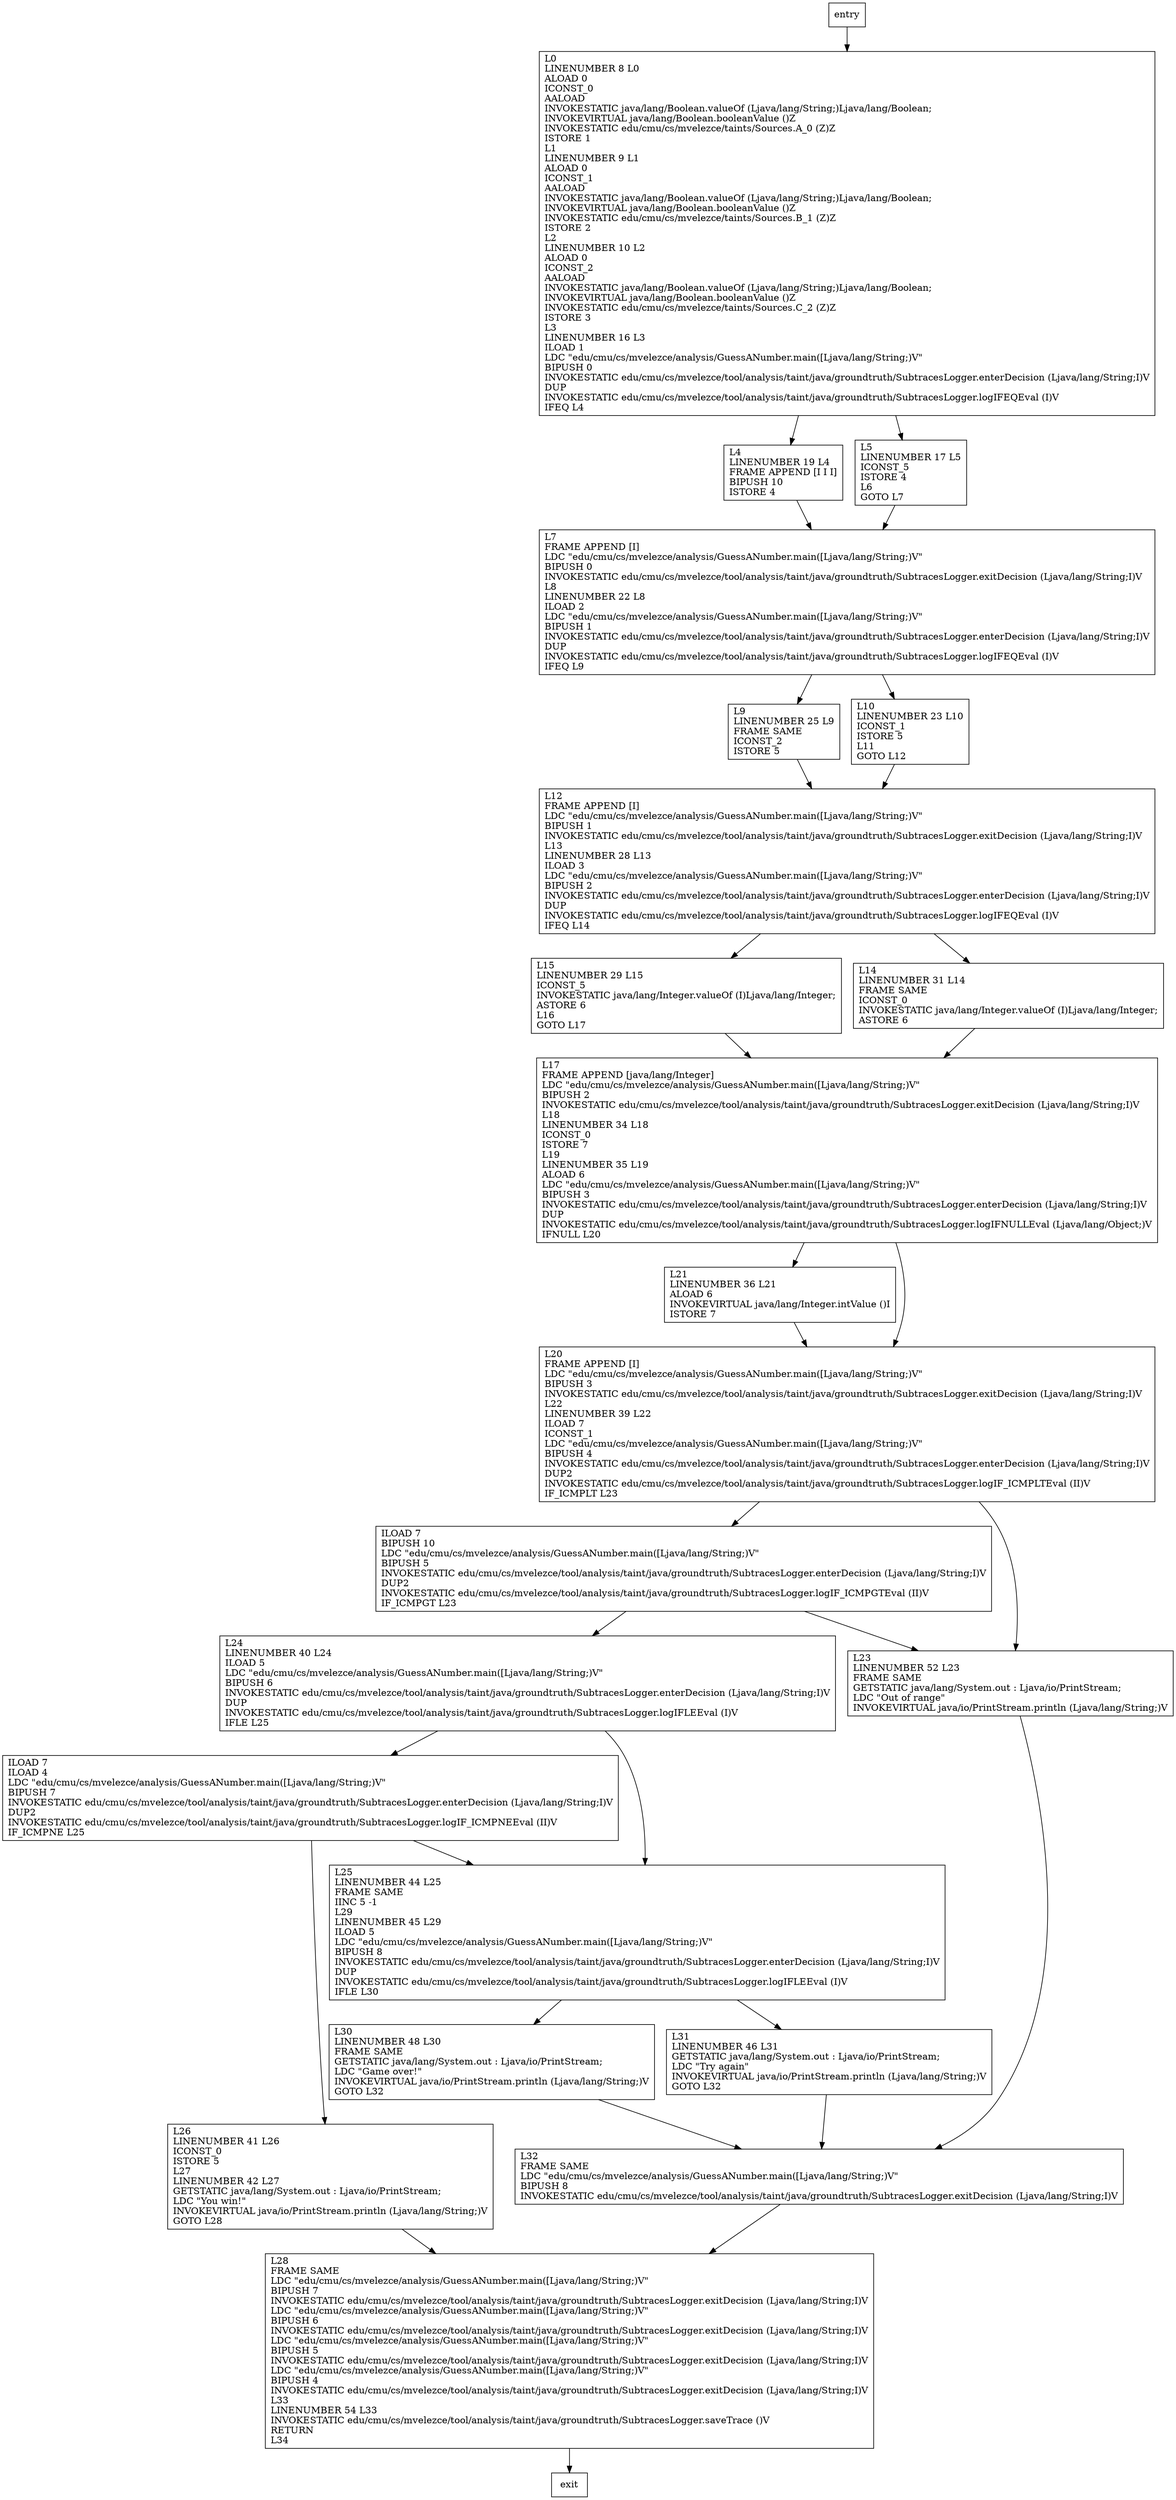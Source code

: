 digraph main {
node [shape=record];
1150058854 [label="L24\lLINENUMBER 40 L24\lILOAD 5\lLDC \"edu/cmu/cs/mvelezce/analysis/GuessANumber.main([Ljava/lang/String;)V\"\lBIPUSH 6\lINVOKESTATIC edu/cmu/cs/mvelezce/tool/analysis/taint/java/groundtruth/SubtracesLogger.enterDecision (Ljava/lang/String;I)V\lDUP\lINVOKESTATIC edu/cmu/cs/mvelezce/tool/analysis/taint/java/groundtruth/SubtracesLogger.logIFLEEval (I)V\lIFLE L25\l"];
573958827 [label="L30\lLINENUMBER 48 L30\lFRAME SAME\lGETSTATIC java/lang/System.out : Ljava/io/PrintStream;\lLDC \"Game over!\"\lINVOKEVIRTUAL java/io/PrintStream.println (Ljava/lang/String;)V\lGOTO L32\l"];
343812839 [label="ILOAD 7\lBIPUSH 10\lLDC \"edu/cmu/cs/mvelezce/analysis/GuessANumber.main([Ljava/lang/String;)V\"\lBIPUSH 5\lINVOKESTATIC edu/cmu/cs/mvelezce/tool/analysis/taint/java/groundtruth/SubtracesLogger.enterDecision (Ljava/lang/String;I)V\lDUP2\lINVOKESTATIC edu/cmu/cs/mvelezce/tool/analysis/taint/java/groundtruth/SubtracesLogger.logIF_ICMPGTEval (II)V\lIF_ICMPGT L23\l"];
2100440237 [label="L17\lFRAME APPEND [java/lang/Integer]\lLDC \"edu/cmu/cs/mvelezce/analysis/GuessANumber.main([Ljava/lang/String;)V\"\lBIPUSH 2\lINVOKESTATIC edu/cmu/cs/mvelezce/tool/analysis/taint/java/groundtruth/SubtracesLogger.exitDecision (Ljava/lang/String;I)V\lL18\lLINENUMBER 34 L18\lICONST_0\lISTORE 7\lL19\lLINENUMBER 35 L19\lALOAD 6\lLDC \"edu/cmu/cs/mvelezce/analysis/GuessANumber.main([Ljava/lang/String;)V\"\lBIPUSH 3\lINVOKESTATIC edu/cmu/cs/mvelezce/tool/analysis/taint/java/groundtruth/SubtracesLogger.enterDecision (Ljava/lang/String;I)V\lDUP\lINVOKESTATIC edu/cmu/cs/mvelezce/tool/analysis/taint/java/groundtruth/SubtracesLogger.logIFNULLEval (Ljava/lang/Object;)V\lIFNULL L20\l"];
1096485705 [label="L9\lLINENUMBER 25 L9\lFRAME SAME\lICONST_2\lISTORE 5\l"];
795321555 [label="L0\lLINENUMBER 8 L0\lALOAD 0\lICONST_0\lAALOAD\lINVOKESTATIC java/lang/Boolean.valueOf (Ljava/lang/String;)Ljava/lang/Boolean;\lINVOKEVIRTUAL java/lang/Boolean.booleanValue ()Z\lINVOKESTATIC edu/cmu/cs/mvelezce/taints/Sources.A_0 (Z)Z\lISTORE 1\lL1\lLINENUMBER 9 L1\lALOAD 0\lICONST_1\lAALOAD\lINVOKESTATIC java/lang/Boolean.valueOf (Ljava/lang/String;)Ljava/lang/Boolean;\lINVOKEVIRTUAL java/lang/Boolean.booleanValue ()Z\lINVOKESTATIC edu/cmu/cs/mvelezce/taints/Sources.B_1 (Z)Z\lISTORE 2\lL2\lLINENUMBER 10 L2\lALOAD 0\lICONST_2\lAALOAD\lINVOKESTATIC java/lang/Boolean.valueOf (Ljava/lang/String;)Ljava/lang/Boolean;\lINVOKEVIRTUAL java/lang/Boolean.booleanValue ()Z\lINVOKESTATIC edu/cmu/cs/mvelezce/taints/Sources.C_2 (Z)Z\lISTORE 3\lL3\lLINENUMBER 16 L3\lILOAD 1\lLDC \"edu/cmu/cs/mvelezce/analysis/GuessANumber.main([Ljava/lang/String;)V\"\lBIPUSH 0\lINVOKESTATIC edu/cmu/cs/mvelezce/tool/analysis/taint/java/groundtruth/SubtracesLogger.enterDecision (Ljava/lang/String;I)V\lDUP\lINVOKESTATIC edu/cmu/cs/mvelezce/tool/analysis/taint/java/groundtruth/SubtracesLogger.logIFEQEval (I)V\lIFEQ L4\l"];
823914581 [label="L15\lLINENUMBER 29 L15\lICONST_5\lINVOKESTATIC java/lang/Integer.valueOf (I)Ljava/lang/Integer;\lASTORE 6\lL16\lGOTO L17\l"];
324169305 [label="L31\lLINENUMBER 46 L31\lGETSTATIC java/lang/System.out : Ljava/io/PrintStream;\lLDC \"Try again\"\lINVOKEVIRTUAL java/io/PrintStream.println (Ljava/lang/String;)V\lGOTO L32\l"];
1148255190 [label="ILOAD 7\lILOAD 4\lLDC \"edu/cmu/cs/mvelezce/analysis/GuessANumber.main([Ljava/lang/String;)V\"\lBIPUSH 7\lINVOKESTATIC edu/cmu/cs/mvelezce/tool/analysis/taint/java/groundtruth/SubtracesLogger.enterDecision (Ljava/lang/String;I)V\lDUP2\lINVOKESTATIC edu/cmu/cs/mvelezce/tool/analysis/taint/java/groundtruth/SubtracesLogger.logIF_ICMPNEEval (II)V\lIF_ICMPNE L25\l"];
1680503330 [label="L14\lLINENUMBER 31 L14\lFRAME SAME\lICONST_0\lINVOKESTATIC java/lang/Integer.valueOf (I)Ljava/lang/Integer;\lASTORE 6\l"];
566113173 [label="L21\lLINENUMBER 36 L21\lALOAD 6\lINVOKEVIRTUAL java/lang/Integer.intValue ()I\lISTORE 7\l"];
800088638 [label="L4\lLINENUMBER 19 L4\lFRAME APPEND [I I I]\lBIPUSH 10\lISTORE 4\l"];
1834361038 [label="L12\lFRAME APPEND [I]\lLDC \"edu/cmu/cs/mvelezce/analysis/GuessANumber.main([Ljava/lang/String;)V\"\lBIPUSH 1\lINVOKESTATIC edu/cmu/cs/mvelezce/tool/analysis/taint/java/groundtruth/SubtracesLogger.exitDecision (Ljava/lang/String;I)V\lL13\lLINENUMBER 28 L13\lILOAD 3\lLDC \"edu/cmu/cs/mvelezce/analysis/GuessANumber.main([Ljava/lang/String;)V\"\lBIPUSH 2\lINVOKESTATIC edu/cmu/cs/mvelezce/tool/analysis/taint/java/groundtruth/SubtracesLogger.enterDecision (Ljava/lang/String;I)V\lDUP\lINVOKESTATIC edu/cmu/cs/mvelezce/tool/analysis/taint/java/groundtruth/SubtracesLogger.logIFEQEval (I)V\lIFEQ L14\l"];
98826337 [label="L5\lLINENUMBER 17 L5\lICONST_5\lISTORE 4\lL6\lGOTO L7\l"];
1541525668 [label="L10\lLINENUMBER 23 L10\lICONST_1\lISTORE 5\lL11\lGOTO L12\l"];
1236444285 [label="L7\lFRAME APPEND [I]\lLDC \"edu/cmu/cs/mvelezce/analysis/GuessANumber.main([Ljava/lang/String;)V\"\lBIPUSH 0\lINVOKESTATIC edu/cmu/cs/mvelezce/tool/analysis/taint/java/groundtruth/SubtracesLogger.exitDecision (Ljava/lang/String;I)V\lL8\lLINENUMBER 22 L8\lILOAD 2\lLDC \"edu/cmu/cs/mvelezce/analysis/GuessANumber.main([Ljava/lang/String;)V\"\lBIPUSH 1\lINVOKESTATIC edu/cmu/cs/mvelezce/tool/analysis/taint/java/groundtruth/SubtracesLogger.enterDecision (Ljava/lang/String;I)V\lDUP\lINVOKESTATIC edu/cmu/cs/mvelezce/tool/analysis/taint/java/groundtruth/SubtracesLogger.logIFEQEval (I)V\lIFEQ L9\l"];
1346343363 [label="L28\lFRAME SAME\lLDC \"edu/cmu/cs/mvelezce/analysis/GuessANumber.main([Ljava/lang/String;)V\"\lBIPUSH 7\lINVOKESTATIC edu/cmu/cs/mvelezce/tool/analysis/taint/java/groundtruth/SubtracesLogger.exitDecision (Ljava/lang/String;I)V\lLDC \"edu/cmu/cs/mvelezce/analysis/GuessANumber.main([Ljava/lang/String;)V\"\lBIPUSH 6\lINVOKESTATIC edu/cmu/cs/mvelezce/tool/analysis/taint/java/groundtruth/SubtracesLogger.exitDecision (Ljava/lang/String;I)V\lLDC \"edu/cmu/cs/mvelezce/analysis/GuessANumber.main([Ljava/lang/String;)V\"\lBIPUSH 5\lINVOKESTATIC edu/cmu/cs/mvelezce/tool/analysis/taint/java/groundtruth/SubtracesLogger.exitDecision (Ljava/lang/String;I)V\lLDC \"edu/cmu/cs/mvelezce/analysis/GuessANumber.main([Ljava/lang/String;)V\"\lBIPUSH 4\lINVOKESTATIC edu/cmu/cs/mvelezce/tool/analysis/taint/java/groundtruth/SubtracesLogger.exitDecision (Ljava/lang/String;I)V\lL33\lLINENUMBER 54 L33\lINVOKESTATIC edu/cmu/cs/mvelezce/tool/analysis/taint/java/groundtruth/SubtracesLogger.saveTrace ()V\lRETURN\lL34\l"];
391135083 [label="L32\lFRAME SAME\lLDC \"edu/cmu/cs/mvelezce/analysis/GuessANumber.main([Ljava/lang/String;)V\"\lBIPUSH 8\lINVOKESTATIC edu/cmu/cs/mvelezce/tool/analysis/taint/java/groundtruth/SubtracesLogger.exitDecision (Ljava/lang/String;I)V\l"];
1330247343 [label="L20\lFRAME APPEND [I]\lLDC \"edu/cmu/cs/mvelezce/analysis/GuessANumber.main([Ljava/lang/String;)V\"\lBIPUSH 3\lINVOKESTATIC edu/cmu/cs/mvelezce/tool/analysis/taint/java/groundtruth/SubtracesLogger.exitDecision (Ljava/lang/String;I)V\lL22\lLINENUMBER 39 L22\lILOAD 7\lICONST_1\lLDC \"edu/cmu/cs/mvelezce/analysis/GuessANumber.main([Ljava/lang/String;)V\"\lBIPUSH 4\lINVOKESTATIC edu/cmu/cs/mvelezce/tool/analysis/taint/java/groundtruth/SubtracesLogger.enterDecision (Ljava/lang/String;I)V\lDUP2\lINVOKESTATIC edu/cmu/cs/mvelezce/tool/analysis/taint/java/groundtruth/SubtracesLogger.logIF_ICMPLTEval (II)V\lIF_ICMPLT L23\l"];
1889057031 [label="L26\lLINENUMBER 41 L26\lICONST_0\lISTORE 5\lL27\lLINENUMBER 42 L27\lGETSTATIC java/lang/System.out : Ljava/io/PrintStream;\lLDC \"You win!\"\lINVOKEVIRTUAL java/io/PrintStream.println (Ljava/lang/String;)V\lGOTO L28\l"];
2017797638 [label="L23\lLINENUMBER 52 L23\lFRAME SAME\lGETSTATIC java/lang/System.out : Ljava/io/PrintStream;\lLDC \"Out of range\"\lINVOKEVIRTUAL java/io/PrintStream.println (Ljava/lang/String;)V\l"];
366252104 [label="L25\lLINENUMBER 44 L25\lFRAME SAME\lIINC 5 -1\lL29\lLINENUMBER 45 L29\lILOAD 5\lLDC \"edu/cmu/cs/mvelezce/analysis/GuessANumber.main([Ljava/lang/String;)V\"\lBIPUSH 8\lINVOKESTATIC edu/cmu/cs/mvelezce/tool/analysis/taint/java/groundtruth/SubtracesLogger.enterDecision (Ljava/lang/String;I)V\lDUP\lINVOKESTATIC edu/cmu/cs/mvelezce/tool/analysis/taint/java/groundtruth/SubtracesLogger.logIFLEEval (I)V\lIFLE L30\l"];
entry;
exit;
1150058854 -> 1148255190;
1150058854 -> 366252104;
573958827 -> 391135083;
343812839 -> 1150058854;
343812839 -> 2017797638;
1148255190 -> 1889057031;
1148255190 -> 366252104;
800088638 -> 1236444285;
1834361038 -> 823914581;
1834361038 -> 1680503330;
98826337 -> 1236444285;
1346343363 -> exit;
391135083 -> 1346343363;
1330247343 -> 343812839;
1330247343 -> 2017797638;
1889057031 -> 1346343363;
2017797638 -> 391135083;
2100440237 -> 1330247343;
2100440237 -> 566113173;
1096485705 -> 1834361038;
795321555 -> 800088638;
795321555 -> 98826337;
823914581 -> 2100440237;
324169305 -> 391135083;
1680503330 -> 2100440237;
566113173 -> 1330247343;
entry -> 795321555;
1541525668 -> 1834361038;
1236444285 -> 1541525668;
1236444285 -> 1096485705;
366252104 -> 573958827;
366252104 -> 324169305;
}
